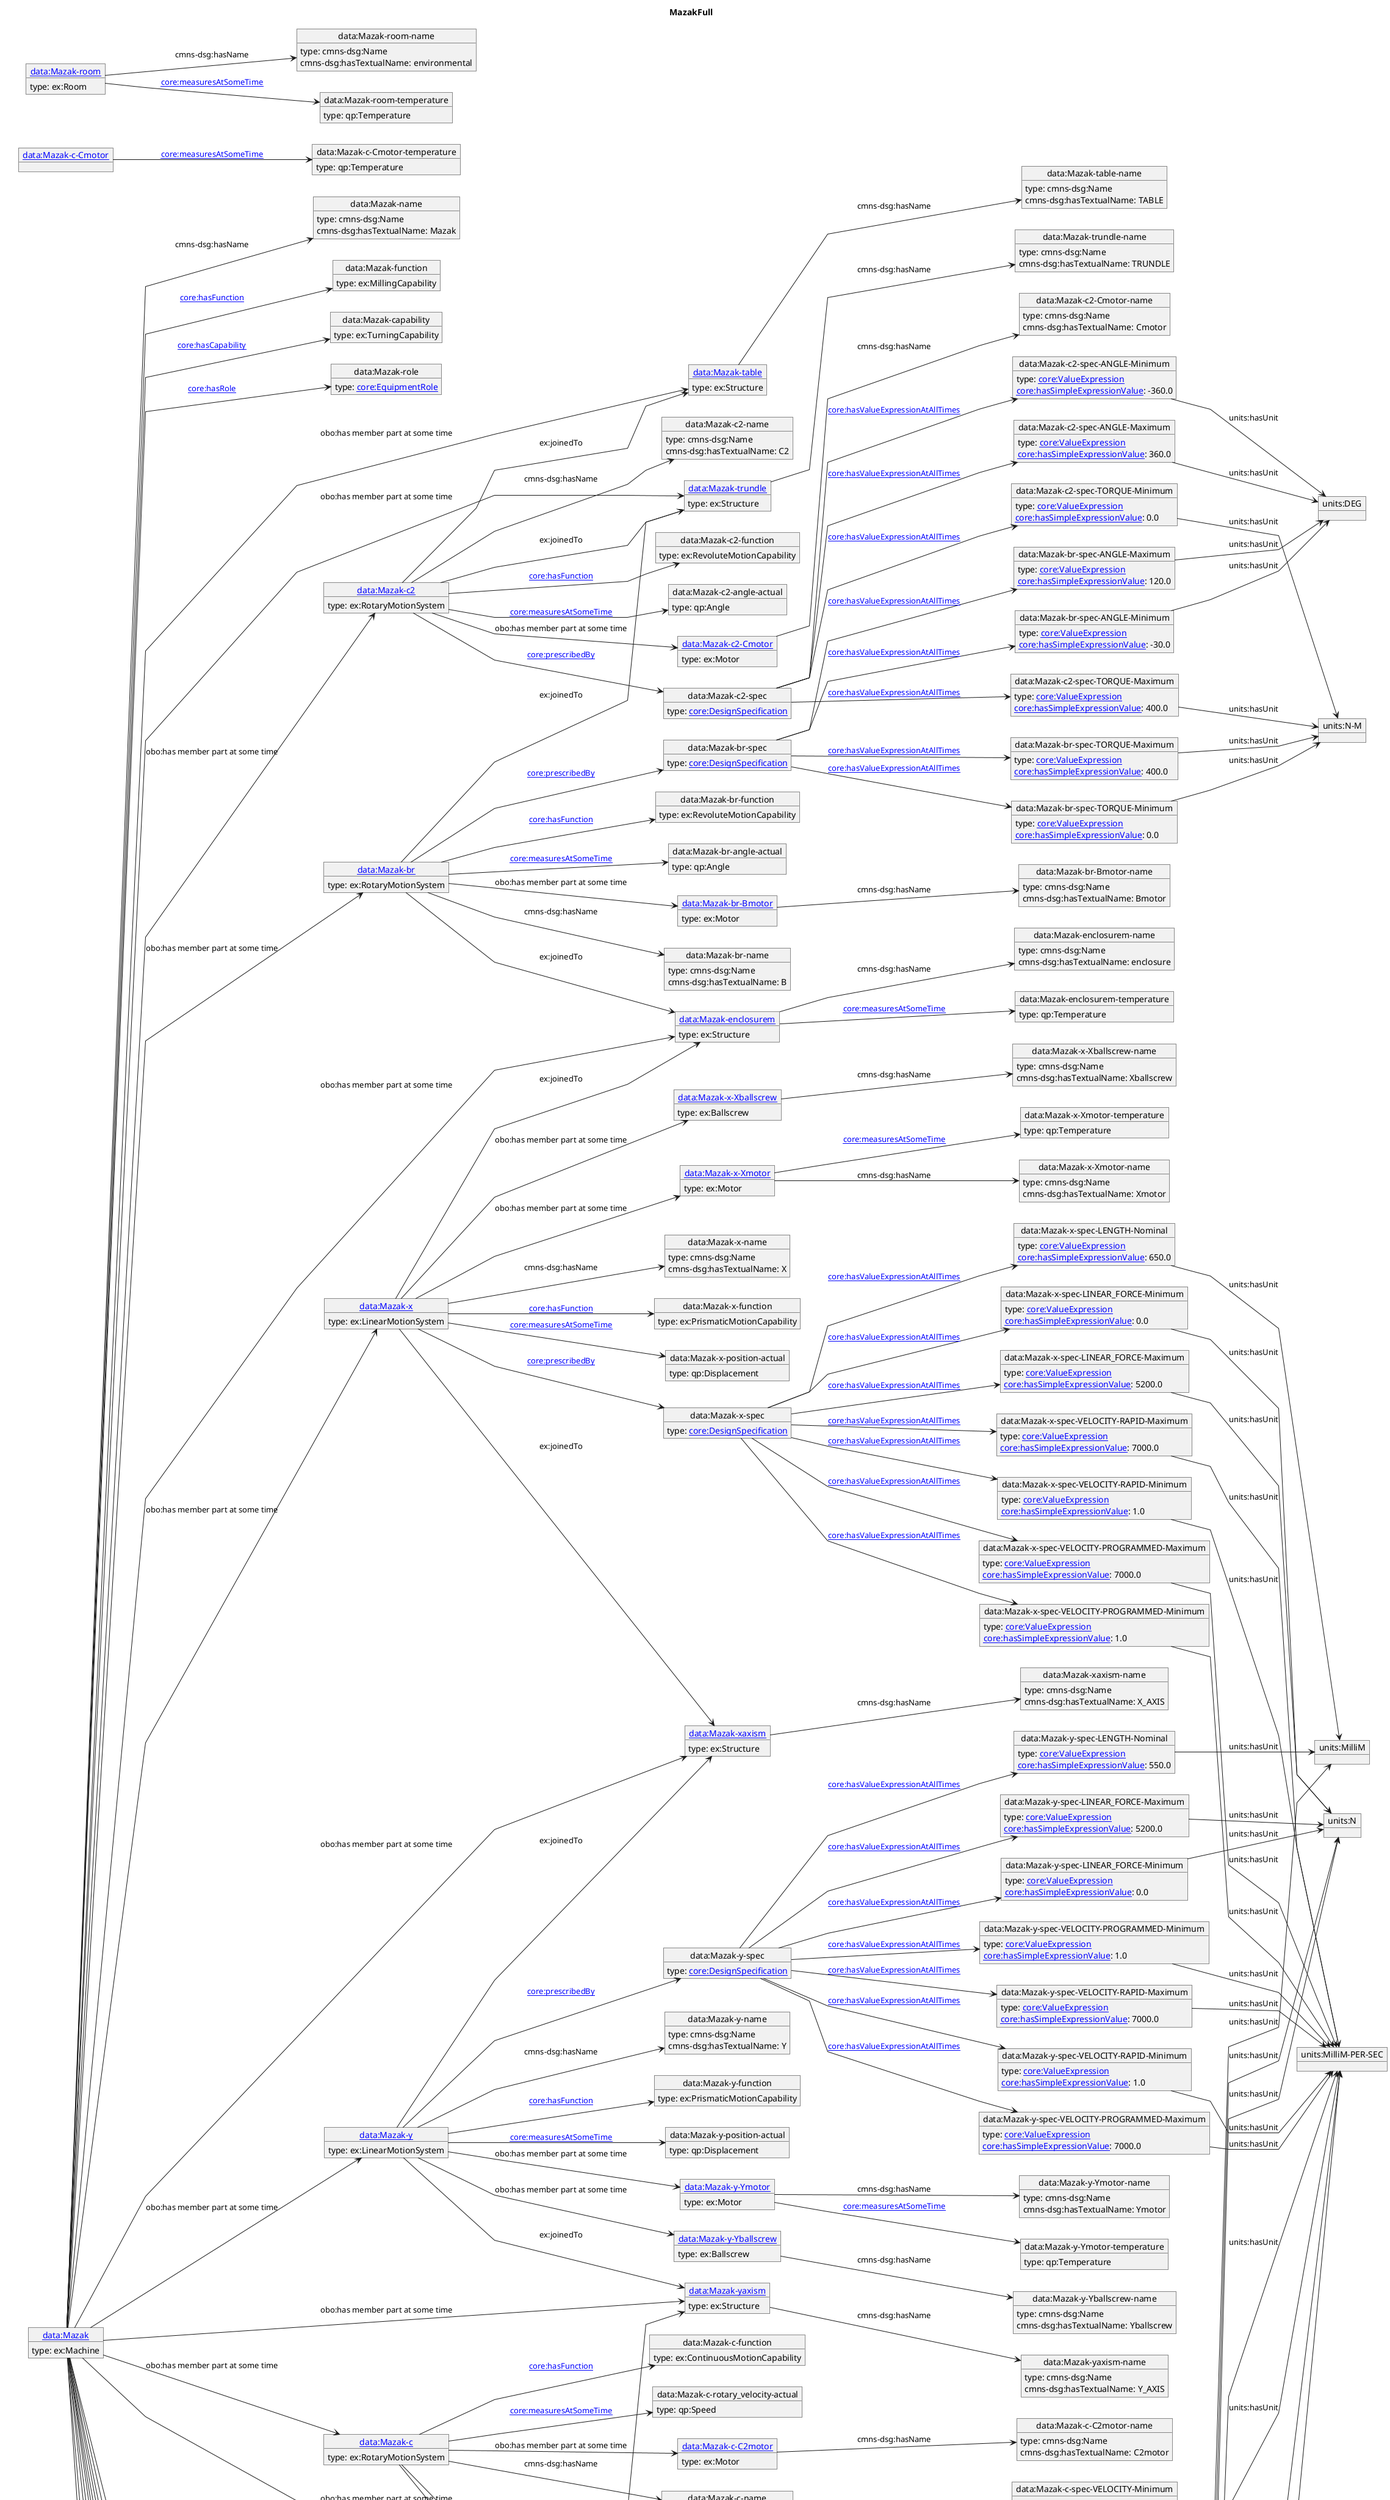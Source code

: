 @startuml
skinparam linetype polyline
left to right direction
title MazakFull
object "data:" as o1 {
 type: owl:Ontology 
}
object "ex:" as o2 
object "[[./Mazak.html data:Mazak]]" as o3 {
 type: ex:Machine 
}
object "data:Mazak-name" as o4 {
 type: cmns-dsg:Name 
}
object "data:Mazak-function" as o5 {
 type: ex:MillingCapability 
}
object "data:Mazak-capability" as o6 {
 type: ex:TurningCapability 
}
object "data:Mazak-role" as o7 {
 type: [[https://spec.industrialontologies.org/ontology/core/Core/EquipmentRole core:EquipmentRole]] 
}
object "[[./Mazak-xaxism.html data:Mazak-xaxism]]" as o8 {
 type: ex:Structure 
}
object "[[./Mazak-yaxism.html data:Mazak-yaxism]]" as o9 {
 type: ex:Structure 
}
object "[[./Mazak-zaxis.html data:Mazak-zaxis]]" as o10 {
 type: ex:Structure 
}
object "[[./Mazak-table.html data:Mazak-table]]" as o11 {
 type: ex:Structure 
}
object "[[./Mazak-trundle.html data:Mazak-trundle]]" as o12 {
 type: ex:Structure 
}
object "[[./Mazak-x.html data:Mazak-x]]" as o13 {
 type: ex:LinearMotionSystem 
}
object "[[./Mazak-y.html data:Mazak-y]]" as o14 {
 type: ex:LinearMotionSystem 
}
object "[[./Mazak-z.html data:Mazak-z]]" as o15 {
 type: ex:LinearMotionSystem 
}
object "[[./Mazak-c.html data:Mazak-c]]" as o16 {
 type: ex:RotaryMotionSystem 
}
object "[[./Mazak-br.html data:Mazak-br]]" as o17 {
 type: ex:RotaryMotionSystem 
}
object "[[./Mazak-c2.html data:Mazak-c2]]" as o18 {
 type: ex:RotaryMotionSystem 
}
object "[[./Mazak-cont.html data:Mazak-cont]]" as o19 {
 type: ex:ControlSystem 
}
object "[[./Mazak-door1.html data:Mazak-door1]]" as o20 {
 type: obo:object 
}
object "[[./Mazak-partocc.html data:Mazak-partocc]]" as o21 {
 type: ex:Part 
}
object "[[./Mazak-elec.html data:Mazak-elec]]" as o22 {
 type: ex:ElectricalSystem 
}
object "[[./Mazak-hydraulic.html data:Mazak-hydraulic]]" as o23 {
 type: ex:HydraulicSystem 
}
object "[[./Mazak-coolant.html data:Mazak-coolant]]" as o24 {
 type: obo:object 
}
object "[[./Mazak-pneumatic.html data:Mazak-pneumatic]]" as o25 {
 type: ex:PneumaticSystem 
}
object "[[./Mazak-lubrication.html data:Mazak-lubrication]]" as o26 {
 type: ex:LubricationSystem 
}
object "[[./Mazak-personnelm.html data:Mazak-personnelm]]" as o27 {
 type: [[https://spec.industrialontologies.org/ontology/core/Core/Person core:Person]] 
}
object "[[./Mazak-procstock.html data:Mazak-procstock]]" as o28 {
 type: ex:Stock 
}
object "[[./Mazak-enclosurem.html data:Mazak-enclosurem]]" as o29 {
 type: ex:Structure 
}
object "data:Mazak-xaxism-name" as o30 {
 type: cmns-dsg:Name 
}
object "data:Mazak-yaxism-name" as o31 {
 type: cmns-dsg:Name 
}
object "data:Mazak-zaxis-name" as o32 {
 type: cmns-dsg:Name 
}
object "data:Mazak-table-name" as o33 {
 type: cmns-dsg:Name 
}
object "data:Mazak-trundle-name" as o34 {
 type: cmns-dsg:Name 
}
object "data:Mazak-x-name" as o35 {
 type: cmns-dsg:Name 
}
object "data:Mazak-x-spec" as o36 {
 type: [[https://spec.industrialontologies.org/ontology/core/Core/DesignSpecification core:DesignSpecification]] 
}
object "data:Mazak-x-function" as o37 {
 type: ex:PrismaticMotionCapability 
}
object "data:Mazak-x-position-actual" as o38 {
 type: qp:Displacement 
}
object "[[./Mazak-x-Xballscrew.html data:Mazak-x-Xballscrew]]" as o39 {
 type: ex:Ballscrew 
}
object "[[./Mazak-x-Xmotor.html data:Mazak-x-Xmotor]]" as o40 {
 type: ex:Motor 
}
object "data:Mazak-x-spec-LENGTH-Nominal" as o41 {
 type: [[https://spec.industrialontologies.org/ontology/core/Core/ValueExpression core:ValueExpression]] 
}
object "data:Mazak-x-spec-LINEAR_FORCE-Maximum" as o42 {
 type: [[https://spec.industrialontologies.org/ontology/core/Core/ValueExpression core:ValueExpression]] 
}
object "data:Mazak-x-spec-LINEAR_FORCE-Minimum" as o43 {
 type: [[https://spec.industrialontologies.org/ontology/core/Core/ValueExpression core:ValueExpression]] 
}
object "data:Mazak-x-spec-VELOCITY-RAPID-Maximum" as o44 {
 type: [[https://spec.industrialontologies.org/ontology/core/Core/ValueExpression core:ValueExpression]] 
}
object "data:Mazak-x-spec-VELOCITY-RAPID-Minimum" as o45 {
 type: [[https://spec.industrialontologies.org/ontology/core/Core/ValueExpression core:ValueExpression]] 
}
object "data:Mazak-x-spec-VELOCITY-PROGRAMMED-Maximum" as o46 {
 type: [[https://spec.industrialontologies.org/ontology/core/Core/ValueExpression core:ValueExpression]] 
}
object "data:Mazak-x-spec-VELOCITY-PROGRAMMED-Minimum" as o47 {
 type: [[https://spec.industrialontologies.org/ontology/core/Core/ValueExpression core:ValueExpression]] 
}
object "units:MilliM" as o48 
object "units:N" as o49 
object "units:MilliM-PER-SEC" as o50 
object "data:Mazak-x-Xmotor-temperature" as o51 {
 type: qp:Temperature 
}
object "data:Mazak-x-Xmotor-name" as o52 {
 type: cmns-dsg:Name 
}
object "data:Mazak-x-Xballscrew-name" as o53 {
 type: cmns-dsg:Name 
}
object "data:Mazak-y-name" as o54 {
 type: cmns-dsg:Name 
}
object "data:Mazak-y-spec" as o55 {
 type: [[https://spec.industrialontologies.org/ontology/core/Core/DesignSpecification core:DesignSpecification]] 
}
object "data:Mazak-y-function" as o56 {
 type: ex:PrismaticMotionCapability 
}
object "data:Mazak-y-position-actual" as o57 {
 type: qp:Displacement 
}
object "[[./Mazak-y-Yballscrew.html data:Mazak-y-Yballscrew]]" as o58 {
 type: ex:Ballscrew 
}
object "[[./Mazak-y-Ymotor.html data:Mazak-y-Ymotor]]" as o59 {
 type: ex:Motor 
}
object "data:Mazak-y-spec-LENGTH-Nominal" as o60 {
 type: [[https://spec.industrialontologies.org/ontology/core/Core/ValueExpression core:ValueExpression]] 
}
object "data:Mazak-y-spec-LINEAR_FORCE-Maximum" as o61 {
 type: [[https://spec.industrialontologies.org/ontology/core/Core/ValueExpression core:ValueExpression]] 
}
object "data:Mazak-y-spec-LINEAR_FORCE-Minimum" as o62 {
 type: [[https://spec.industrialontologies.org/ontology/core/Core/ValueExpression core:ValueExpression]] 
}
object "data:Mazak-y-spec-VELOCITY-RAPID-Maximum" as o63 {
 type: [[https://spec.industrialontologies.org/ontology/core/Core/ValueExpression core:ValueExpression]] 
}
object "data:Mazak-y-spec-VELOCITY-RAPID-Minimum" as o64 {
 type: [[https://spec.industrialontologies.org/ontology/core/Core/ValueExpression core:ValueExpression]] 
}
object "data:Mazak-y-spec-VELOCITY-PROGRAMMED-Maximum" as o65 {
 type: [[https://spec.industrialontologies.org/ontology/core/Core/ValueExpression core:ValueExpression]] 
}
object "data:Mazak-y-spec-VELOCITY-PROGRAMMED-Minimum" as o66 {
 type: [[https://spec.industrialontologies.org/ontology/core/Core/ValueExpression core:ValueExpression]] 
}
object "data:Mazak-y-Ymotor-temperature" as o67 {
 type: qp:Temperature 
}
object "data:Mazak-y-Ymotor-name" as o68 {
 type: cmns-dsg:Name 
}
object "data:Mazak-y-Yballscrew-name" as o69 {
 type: cmns-dsg:Name 
}
object "data:Mazak-z-name" as o70 {
 type: cmns-dsg:Name 
}
object "data:Mazak-z-spec" as o71 {
 type: [[https://spec.industrialontologies.org/ontology/core/Core/DesignSpecification core:DesignSpecification]] 
}
object "data:Mazak-z-function" as o72 {
 type: ex:PrismaticMotionCapability 
}
object "data:Mazak-z-position-actual" as o73 {
 type: qp:Displacement 
}
object "[[./Mazak-z-Zballscrew.html data:Mazak-z-Zballscrew]]" as o74 {
 type: ex:Ballscrew 
}
object "[[./Mazak-z-Zmotor.html data:Mazak-z-Zmotor]]" as o75 {
 type: ex:Motor 
}
object "data:Mazak-z-spec-LENGTH-Nominal" as o76 {
 type: [[https://spec.industrialontologies.org/ontology/core/Core/ValueExpression core:ValueExpression]] 
}
object "data:Mazak-z-spec-LINEAR_FORCE-Maximum" as o77 {
 type: [[https://spec.industrialontologies.org/ontology/core/Core/ValueExpression core:ValueExpression]] 
}
object "data:Mazak-z-spec-LINEAR_FORCE-Minimum" as o78 {
 type: [[https://spec.industrialontologies.org/ontology/core/Core/ValueExpression core:ValueExpression]] 
}
object "data:Mazak-z-spec-VELOCITY-RAPID-Maximum" as o79 {
 type: [[https://spec.industrialontologies.org/ontology/core/Core/ValueExpression core:ValueExpression]] 
}
object "data:Mazak-z-spec-VELOCITY-RAPID-Minimum" as o80 {
 type: [[https://spec.industrialontologies.org/ontology/core/Core/ValueExpression core:ValueExpression]] 
}
object "data:Mazak-z-spec-VELOCITY-PROGRAMMED-Maximum" as o81 {
 type: [[https://spec.industrialontologies.org/ontology/core/Core/ValueExpression core:ValueExpression]] 
}
object "data:Mazak-z-spec-VELOCITY-PROGRAMMED-Minimum" as o82 {
 type: [[https://spec.industrialontologies.org/ontology/core/Core/ValueExpression core:ValueExpression]] 
}
object "data:Mazak-z-Zmotor-temperature" as o83 {
 type: qp:Temperature 
}
object "data:Mazak-z-Zmotor-name" as o84 {
 type: cmns-dsg:Name 
}
object "data:Mazak-z-Zballscrew-name" as o85 {
 type: cmns-dsg:Name 
}
object "data:Mazak-c-name" as o86 {
 type: cmns-dsg:Name 
}
object "data:Mazak-c-spec" as o87 {
 type: [[https://spec.industrialontologies.org/ontology/core/Core/DesignSpecification core:DesignSpecification]] 
}
object "data:Mazak-c-function" as o88 {
 type: ex:ContinuousMotionCapability 
}
object "data:Mazak-c-rotary_velocity-actual" as o89 {
 type: qp:Speed 
}
object "[[./Mazak-c-C2motor.html data:Mazak-c-C2motor]]" as o90 {
 type: ex:Motor 
}
object "data:Mazak-c-spec-VELOCITY-Maximum" as o91 {
 type: [[https://spec.industrialontologies.org/ontology/core/Core/ValueExpression core:ValueExpression]] 
}
object "data:Mazak-c-spec-VELOCITY-Minimum" as o92 {
 type: [[https://spec.industrialontologies.org/ontology/core/Core/ValueExpression core:ValueExpression]] 
}
object "units:REV-PER-MIN" as o93 
object "[[./Mazak-c-Cmotor.html data:Mazak-c-Cmotor]]" as o94 
object "data:Mazak-c-Cmotor-temperature" as o95 {
 type: qp:Temperature 
}
object "data:Mazak-c-C2motor-name" as o96 {
 type: cmns-dsg:Name 
}
object "data:Mazak-br-name" as o97 {
 type: cmns-dsg:Name 
}
object "data:Mazak-br-spec" as o98 {
 type: [[https://spec.industrialontologies.org/ontology/core/Core/DesignSpecification core:DesignSpecification]] 
}
object "data:Mazak-br-function" as o99 {
 type: ex:RevoluteMotionCapability 
}
object "data:Mazak-br-angle-actual" as o100 {
 type: qp:Angle 
}
object "[[./Mazak-br-Bmotor.html data:Mazak-br-Bmotor]]" as o101 {
 type: ex:Motor 
}
object "data:Mazak-br-spec-ANGLE-Maximum" as o102 {
 type: [[https://spec.industrialontologies.org/ontology/core/Core/ValueExpression core:ValueExpression]] 
}
object "data:Mazak-br-spec-ANGLE-Minimum" as o103 {
 type: [[https://spec.industrialontologies.org/ontology/core/Core/ValueExpression core:ValueExpression]] 
}
object "data:Mazak-br-spec-TORQUE-Maximum" as o104 {
 type: [[https://spec.industrialontologies.org/ontology/core/Core/ValueExpression core:ValueExpression]] 
}
object "data:Mazak-br-spec-TORQUE-Minimum" as o105 {
 type: [[https://spec.industrialontologies.org/ontology/core/Core/ValueExpression core:ValueExpression]] 
}
object "units:DEG" as o106 
object "units:N-M" as o107 
object "data:Mazak-br-Bmotor-name" as o108 {
 type: cmns-dsg:Name 
}
object "data:Mazak-c2-name" as o109 {
 type: cmns-dsg:Name 
}
object "data:Mazak-c2-spec" as o110 {
 type: [[https://spec.industrialontologies.org/ontology/core/Core/DesignSpecification core:DesignSpecification]] 
}
object "data:Mazak-c2-function" as o111 {
 type: ex:RevoluteMotionCapability 
}
object "data:Mazak-c2-angle-actual" as o112 {
 type: qp:Angle 
}
object "[[./Mazak-c2-Cmotor.html data:Mazak-c2-Cmotor]]" as o113 {
 type: ex:Motor 
}
object "data:Mazak-c2-spec-ANGLE-Maximum" as o114 {
 type: [[https://spec.industrialontologies.org/ontology/core/Core/ValueExpression core:ValueExpression]] 
}
object "data:Mazak-c2-spec-ANGLE-Minimum" as o115 {
 type: [[https://spec.industrialontologies.org/ontology/core/Core/ValueExpression core:ValueExpression]] 
}
object "data:Mazak-c2-spec-TORQUE-Maximum" as o116 {
 type: [[https://spec.industrialontologies.org/ontology/core/Core/ValueExpression core:ValueExpression]] 
}
object "data:Mazak-c2-spec-TORQUE-Minimum" as o117 {
 type: [[https://spec.industrialontologies.org/ontology/core/Core/ValueExpression core:ValueExpression]] 
}
object "data:Mazak-c2-Cmotor-name" as o118 {
 type: cmns-dsg:Name 
}
object "data:Mazak-cont-name" as o119 {
 type: cmns-dsg:Name 
}
object "[[./Mazak-cont-path1.html data:Mazak-cont-path1]]" as o120 {
 type: ex:ControlSystemPath 
}
object "data:Mazak-cont-path1-name" as o121 {
 type: cmns-dsg:Name 
}
object "data:Mazak-door1-name" as o122 {
 type: cmns-dsg:Name 
}
object "data:Mazak-partocc-name" as o123 {
 type: cmns-dsg:Name 
}
object "data:Mazak-elec-name" as o124 {
 type: cmns-dsg:Name 
}
object "data:Mazak-hydraulic-name" as o125 {
 type: cmns-dsg:Name 
}
object "data:Mazak-coolant-name" as o126 {
 type: cmns-dsg:Name 
}
object "data:Mazak-coolant-temperature" as o127 {
 type: qp:Temperature 
}
object "data:Mazak-pneumatic-name" as o128 {
 type: cmns-dsg:Name 
}
object "data:Mazak-lubrication-name" as o129 {
 type: cmns-dsg:Name 
}
object "[[./Mazak-room.html data:Mazak-room]]" as o130 {
 type: ex:Room 
}
object "data:Mazak-room-name" as o131 {
 type: cmns-dsg:Name 
}
object "data:Mazak-room-temperature" as o132 {
 type: qp:Temperature 
}
object "data:Mazak-personnelm-name" as o133 {
 type: cmns-dsg:Name 
}
object "data:Mazak-procstock-name" as o134 {
 type: cmns-dsg:Name 
}
object "data:Mazak-enclosurem-name" as o135 {
 type: cmns-dsg:Name 
}
object "data:Mazak-enclosurem-temperature" as o136 {
 type: qp:Temperature 
}
o1 : rdfs:label: Machine Ontology
o1 --> o2 : owl:imports
o3 --> o4 : cmns-dsg:hasName
o3 --> o5 : [[https://spec.industrialontologies.org/ontology/core/Core/hasFunction core:hasFunction]]
o3 --> o6 : [[https://spec.industrialontologies.org/ontology/core/Core/hasCapability core:hasCapability]]
o3 --> o7 : [[https://spec.industrialontologies.org/ontology/core/Core/hasRole core:hasRole]]
o3 --> o8 : obo:has member part at some time
o3 --> o9 : obo:has member part at some time
o3 --> o10 : obo:has member part at some time
o3 --> o11 : obo:has member part at some time
o3 --> o12 : obo:has member part at some time
o3 --> o13 : obo:has member part at some time
o3 --> o14 : obo:has member part at some time
o3 --> o15 : obo:has member part at some time
o3 --> o16 : obo:has member part at some time
o3 --> o17 : obo:has member part at some time
o3 --> o18 : obo:has member part at some time
o3 --> o19 : obo:has member part at some time
o3 --> o20 : obo:has member part at some time
o3 --> o21 : obo:has member part at some time
o3 --> o22 : obo:has member part at some time
o3 --> o23 : obo:has member part at some time
o3 --> o24 : obo:has member part at some time
o3 --> o25 : obo:has member part at some time
o3 --> o26 : obo:has member part at some time
o3 --> o27 : obo:has member part at some time
o3 --> o28 : obo:has member part at some time
o3 --> o29 : obo:has member part at some time
o4 : cmns-dsg:hasTextualName: Mazak
o8 --> o30 : cmns-dsg:hasName
o30 : cmns-dsg:hasTextualName: X_AXIS
o9 --> o31 : cmns-dsg:hasName
o31 : cmns-dsg:hasTextualName: Y_AXIS
o10 --> o32 : cmns-dsg:hasName
o32 : cmns-dsg:hasTextualName: Z_AXIS
o11 --> o33 : cmns-dsg:hasName
o33 : cmns-dsg:hasTextualName: TABLE
o12 --> o34 : cmns-dsg:hasName
o34 : cmns-dsg:hasTextualName: TRUNDLE
o13 --> o35 : cmns-dsg:hasName
o13 --> o36 : [[https://spec.industrialontologies.org/ontology/core/Core/prescribedBy core:prescribedBy]]
o13 --> o29 : ex:joinedTo
o13 --> o8 : ex:joinedTo
o13 --> o37 : [[https://spec.industrialontologies.org/ontology/core/Core/hasFunction core:hasFunction]]
o13 --> o38 : [[https://spec.industrialontologies.org/ontology/core/Core/measuresAtSomeTime core:measuresAtSomeTime]]
o13 --> o39 : obo:has member part at some time
o13 --> o40 : obo:has member part at some time
o35 : cmns-dsg:hasTextualName: X
o36 --> o41 : [[https://spec.industrialontologies.org/ontology/core/Core/hasValueExpressionAtAllTimes core:hasValueExpressionAtAllTimes]]
o36 --> o42 : [[https://spec.industrialontologies.org/ontology/core/Core/hasValueExpressionAtAllTimes core:hasValueExpressionAtAllTimes]]
o36 --> o43 : [[https://spec.industrialontologies.org/ontology/core/Core/hasValueExpressionAtAllTimes core:hasValueExpressionAtAllTimes]]
o36 --> o44 : [[https://spec.industrialontologies.org/ontology/core/Core/hasValueExpressionAtAllTimes core:hasValueExpressionAtAllTimes]]
o36 --> o45 : [[https://spec.industrialontologies.org/ontology/core/Core/hasValueExpressionAtAllTimes core:hasValueExpressionAtAllTimes]]
o36 --> o46 : [[https://spec.industrialontologies.org/ontology/core/Core/hasValueExpressionAtAllTimes core:hasValueExpressionAtAllTimes]]
o36 --> o47 : [[https://spec.industrialontologies.org/ontology/core/Core/hasValueExpressionAtAllTimes core:hasValueExpressionAtAllTimes]]
o41 : [[https://spec.industrialontologies.org/ontology/core/Core/hasSimpleExpressionValue core:hasSimpleExpressionValue]]: 650.0
o41 --> o48 : units:hasUnit
o42 : [[https://spec.industrialontologies.org/ontology/core/Core/hasSimpleExpressionValue core:hasSimpleExpressionValue]]: 5200.0
o42 --> o49 : units:hasUnit
o43 : [[https://spec.industrialontologies.org/ontology/core/Core/hasSimpleExpressionValue core:hasSimpleExpressionValue]]: 0.0
o43 --> o49 : units:hasUnit
o44 : [[https://spec.industrialontologies.org/ontology/core/Core/hasSimpleExpressionValue core:hasSimpleExpressionValue]]: 7000.0
o44 --> o50 : units:hasUnit
o45 : [[https://spec.industrialontologies.org/ontology/core/Core/hasSimpleExpressionValue core:hasSimpleExpressionValue]]: 1.0
o45 --> o50 : units:hasUnit
o46 : [[https://spec.industrialontologies.org/ontology/core/Core/hasSimpleExpressionValue core:hasSimpleExpressionValue]]: 7000.0
o46 --> o50 : units:hasUnit
o47 : [[https://spec.industrialontologies.org/ontology/core/Core/hasSimpleExpressionValue core:hasSimpleExpressionValue]]: 1.0
o47 --> o50 : units:hasUnit
o40 --> o51 : [[https://spec.industrialontologies.org/ontology/core/Core/measuresAtSomeTime core:measuresAtSomeTime]]
o40 --> o52 : cmns-dsg:hasName
o39 --> o53 : cmns-dsg:hasName
o53 : cmns-dsg:hasTextualName: Xballscrew
o52 : cmns-dsg:hasTextualName: Xmotor
o14 --> o54 : cmns-dsg:hasName
o14 --> o55 : [[https://spec.industrialontologies.org/ontology/core/Core/prescribedBy core:prescribedBy]]
o14 --> o8 : ex:joinedTo
o14 --> o9 : ex:joinedTo
o14 --> o56 : [[https://spec.industrialontologies.org/ontology/core/Core/hasFunction core:hasFunction]]
o14 --> o57 : [[https://spec.industrialontologies.org/ontology/core/Core/measuresAtSomeTime core:measuresAtSomeTime]]
o14 --> o58 : obo:has member part at some time
o14 --> o59 : obo:has member part at some time
o54 : cmns-dsg:hasTextualName: Y
o55 --> o60 : [[https://spec.industrialontologies.org/ontology/core/Core/hasValueExpressionAtAllTimes core:hasValueExpressionAtAllTimes]]
o55 --> o61 : [[https://spec.industrialontologies.org/ontology/core/Core/hasValueExpressionAtAllTimes core:hasValueExpressionAtAllTimes]]
o55 --> o62 : [[https://spec.industrialontologies.org/ontology/core/Core/hasValueExpressionAtAllTimes core:hasValueExpressionAtAllTimes]]
o55 --> o63 : [[https://spec.industrialontologies.org/ontology/core/Core/hasValueExpressionAtAllTimes core:hasValueExpressionAtAllTimes]]
o55 --> o64 : [[https://spec.industrialontologies.org/ontology/core/Core/hasValueExpressionAtAllTimes core:hasValueExpressionAtAllTimes]]
o55 --> o65 : [[https://spec.industrialontologies.org/ontology/core/Core/hasValueExpressionAtAllTimes core:hasValueExpressionAtAllTimes]]
o55 --> o66 : [[https://spec.industrialontologies.org/ontology/core/Core/hasValueExpressionAtAllTimes core:hasValueExpressionAtAllTimes]]
o60 : [[https://spec.industrialontologies.org/ontology/core/Core/hasSimpleExpressionValue core:hasSimpleExpressionValue]]: 550.0
o60 --> o48 : units:hasUnit
o61 : [[https://spec.industrialontologies.org/ontology/core/Core/hasSimpleExpressionValue core:hasSimpleExpressionValue]]: 5200.0
o61 --> o49 : units:hasUnit
o62 : [[https://spec.industrialontologies.org/ontology/core/Core/hasSimpleExpressionValue core:hasSimpleExpressionValue]]: 0.0
o62 --> o49 : units:hasUnit
o63 : [[https://spec.industrialontologies.org/ontology/core/Core/hasSimpleExpressionValue core:hasSimpleExpressionValue]]: 7000.0
o63 --> o50 : units:hasUnit
o64 : [[https://spec.industrialontologies.org/ontology/core/Core/hasSimpleExpressionValue core:hasSimpleExpressionValue]]: 1.0
o64 --> o50 : units:hasUnit
o65 : [[https://spec.industrialontologies.org/ontology/core/Core/hasSimpleExpressionValue core:hasSimpleExpressionValue]]: 7000.0
o65 --> o50 : units:hasUnit
o66 : [[https://spec.industrialontologies.org/ontology/core/Core/hasSimpleExpressionValue core:hasSimpleExpressionValue]]: 1.0
o66 --> o50 : units:hasUnit
o59 --> o67 : [[https://spec.industrialontologies.org/ontology/core/Core/measuresAtSomeTime core:measuresAtSomeTime]]
o59 --> o68 : cmns-dsg:hasName
o58 --> o69 : cmns-dsg:hasName
o69 : cmns-dsg:hasTextualName: Yballscrew
o68 : cmns-dsg:hasTextualName: Ymotor
o15 --> o70 : cmns-dsg:hasName
o15 --> o71 : [[https://spec.industrialontologies.org/ontology/core/Core/prescribedBy core:prescribedBy]]
o15 --> o9 : ex:joinedTo
o15 --> o10 : ex:joinedTo
o15 --> o72 : [[https://spec.industrialontologies.org/ontology/core/Core/hasFunction core:hasFunction]]
o15 --> o73 : [[https://spec.industrialontologies.org/ontology/core/Core/measuresAtSomeTime core:measuresAtSomeTime]]
o15 --> o74 : obo:has member part at some time
o15 --> o75 : obo:has member part at some time
o70 : cmns-dsg:hasTextualName: Z
o71 --> o76 : [[https://spec.industrialontologies.org/ontology/core/Core/hasValueExpressionAtAllTimes core:hasValueExpressionAtAllTimes]]
o71 --> o77 : [[https://spec.industrialontologies.org/ontology/core/Core/hasValueExpressionAtAllTimes core:hasValueExpressionAtAllTimes]]
o71 --> o78 : [[https://spec.industrialontologies.org/ontology/core/Core/hasValueExpressionAtAllTimes core:hasValueExpressionAtAllTimes]]
o71 --> o79 : [[https://spec.industrialontologies.org/ontology/core/Core/hasValueExpressionAtAllTimes core:hasValueExpressionAtAllTimes]]
o71 --> o80 : [[https://spec.industrialontologies.org/ontology/core/Core/hasValueExpressionAtAllTimes core:hasValueExpressionAtAllTimes]]
o71 --> o81 : [[https://spec.industrialontologies.org/ontology/core/Core/hasValueExpressionAtAllTimes core:hasValueExpressionAtAllTimes]]
o71 --> o82 : [[https://spec.industrialontologies.org/ontology/core/Core/hasValueExpressionAtAllTimes core:hasValueExpressionAtAllTimes]]
o76 : [[https://spec.industrialontologies.org/ontology/core/Core/hasSimpleExpressionValue core:hasSimpleExpressionValue]]: 530.0
o76 --> o48 : units:hasUnit
o77 : [[https://spec.industrialontologies.org/ontology/core/Core/hasSimpleExpressionValue core:hasSimpleExpressionValue]]: 9600.0
o77 --> o49 : units:hasUnit
o78 : [[https://spec.industrialontologies.org/ontology/core/Core/hasSimpleExpressionValue core:hasSimpleExpressionValue]]: 0.0
o78 --> o49 : units:hasUnit
o79 : [[https://spec.industrialontologies.org/ontology/core/Core/hasSimpleExpressionValue core:hasSimpleExpressionValue]]: 7000.0
o79 --> o50 : units:hasUnit
o80 : [[https://spec.industrialontologies.org/ontology/core/Core/hasSimpleExpressionValue core:hasSimpleExpressionValue]]: 1.0
o80 --> o50 : units:hasUnit
o81 : [[https://spec.industrialontologies.org/ontology/core/Core/hasSimpleExpressionValue core:hasSimpleExpressionValue]]: 7000.0
o81 --> o50 : units:hasUnit
o82 : [[https://spec.industrialontologies.org/ontology/core/Core/hasSimpleExpressionValue core:hasSimpleExpressionValue]]: 1.0
o82 --> o50 : units:hasUnit
o75 --> o83 : [[https://spec.industrialontologies.org/ontology/core/Core/measuresAtSomeTime core:measuresAtSomeTime]]
o75 --> o84 : cmns-dsg:hasName
o74 --> o85 : cmns-dsg:hasName
o85 : cmns-dsg:hasTextualName: Zballscrew
o84 : cmns-dsg:hasTextualName: Zmotor
o16 --> o86 : cmns-dsg:hasName
o16 --> o87 : [[https://spec.industrialontologies.org/ontology/core/Core/prescribedBy core:prescribedBy]]
o16 --> o10 : ex:joinedTo
o16 --> o88 : [[https://spec.industrialontologies.org/ontology/core/Core/hasFunction core:hasFunction]]
o16 --> o89 : [[https://spec.industrialontologies.org/ontology/core/Core/measuresAtSomeTime core:measuresAtSomeTime]]
o16 --> o90 : obo:has member part at some time
o86 : cmns-dsg:hasTextualName: C1
o87 --> o91 : [[https://spec.industrialontologies.org/ontology/core/Core/hasValueExpressionAtAllTimes core:hasValueExpressionAtAllTimes]]
o87 --> o92 : [[https://spec.industrialontologies.org/ontology/core/Core/hasValueExpressionAtAllTimes core:hasValueExpressionAtAllTimes]]
o91 : [[https://spec.industrialontologies.org/ontology/core/Core/hasSimpleExpressionValue core:hasSimpleExpressionValue]]: 12000.0
o91 --> o93 : units:hasUnit
o92 : [[https://spec.industrialontologies.org/ontology/core/Core/hasSimpleExpressionValue core:hasSimpleExpressionValue]]: 0.0
o92 --> o93 : units:hasUnit
o94 --> o95 : [[https://spec.industrialontologies.org/ontology/core/Core/measuresAtSomeTime core:measuresAtSomeTime]]
o90 --> o96 : cmns-dsg:hasName
o96 : cmns-dsg:hasTextualName: C2motor
o17 --> o97 : cmns-dsg:hasName
o17 --> o98 : [[https://spec.industrialontologies.org/ontology/core/Core/prescribedBy core:prescribedBy]]
o17 --> o29 : ex:joinedTo
o17 --> o12 : ex:joinedTo
o17 --> o99 : [[https://spec.industrialontologies.org/ontology/core/Core/hasFunction core:hasFunction]]
o17 --> o100 : [[https://spec.industrialontologies.org/ontology/core/Core/measuresAtSomeTime core:measuresAtSomeTime]]
o17 --> o101 : obo:has member part at some time
o97 : cmns-dsg:hasTextualName: B
o98 --> o102 : [[https://spec.industrialontologies.org/ontology/core/Core/hasValueExpressionAtAllTimes core:hasValueExpressionAtAllTimes]]
o98 --> o103 : [[https://spec.industrialontologies.org/ontology/core/Core/hasValueExpressionAtAllTimes core:hasValueExpressionAtAllTimes]]
o98 --> o104 : [[https://spec.industrialontologies.org/ontology/core/Core/hasValueExpressionAtAllTimes core:hasValueExpressionAtAllTimes]]
o98 --> o105 : [[https://spec.industrialontologies.org/ontology/core/Core/hasValueExpressionAtAllTimes core:hasValueExpressionAtAllTimes]]
o102 : [[https://spec.industrialontologies.org/ontology/core/Core/hasSimpleExpressionValue core:hasSimpleExpressionValue]]: 120.0
o102 --> o106 : units:hasUnit
o103 : [[https://spec.industrialontologies.org/ontology/core/Core/hasSimpleExpressionValue core:hasSimpleExpressionValue]]: -30.0
o103 --> o106 : units:hasUnit
o104 : [[https://spec.industrialontologies.org/ontology/core/Core/hasSimpleExpressionValue core:hasSimpleExpressionValue]]: 400.0
o104 --> o107 : units:hasUnit
o105 : [[https://spec.industrialontologies.org/ontology/core/Core/hasSimpleExpressionValue core:hasSimpleExpressionValue]]: 0.0
o105 --> o107 : units:hasUnit
o101 --> o108 : cmns-dsg:hasName
o108 : cmns-dsg:hasTextualName: Bmotor
o18 --> o109 : cmns-dsg:hasName
o18 --> o110 : [[https://spec.industrialontologies.org/ontology/core/Core/prescribedBy core:prescribedBy]]
o18 --> o12 : ex:joinedTo
o18 --> o11 : ex:joinedTo
o18 --> o111 : [[https://spec.industrialontologies.org/ontology/core/Core/hasFunction core:hasFunction]]
o18 --> o112 : [[https://spec.industrialontologies.org/ontology/core/Core/measuresAtSomeTime core:measuresAtSomeTime]]
o18 --> o113 : obo:has member part at some time
o109 : cmns-dsg:hasTextualName: C2
o110 --> o114 : [[https://spec.industrialontologies.org/ontology/core/Core/hasValueExpressionAtAllTimes core:hasValueExpressionAtAllTimes]]
o110 --> o115 : [[https://spec.industrialontologies.org/ontology/core/Core/hasValueExpressionAtAllTimes core:hasValueExpressionAtAllTimes]]
o110 --> o116 : [[https://spec.industrialontologies.org/ontology/core/Core/hasValueExpressionAtAllTimes core:hasValueExpressionAtAllTimes]]
o110 --> o117 : [[https://spec.industrialontologies.org/ontology/core/Core/hasValueExpressionAtAllTimes core:hasValueExpressionAtAllTimes]]
o114 : [[https://spec.industrialontologies.org/ontology/core/Core/hasSimpleExpressionValue core:hasSimpleExpressionValue]]: 360.0
o114 --> o106 : units:hasUnit
o115 : [[https://spec.industrialontologies.org/ontology/core/Core/hasSimpleExpressionValue core:hasSimpleExpressionValue]]: -360.0
o115 --> o106 : units:hasUnit
o116 : [[https://spec.industrialontologies.org/ontology/core/Core/hasSimpleExpressionValue core:hasSimpleExpressionValue]]: 400.0
o116 --> o107 : units:hasUnit
o117 : [[https://spec.industrialontologies.org/ontology/core/Core/hasSimpleExpressionValue core:hasSimpleExpressionValue]]: 0.0
o117 --> o107 : units:hasUnit
o113 --> o118 : cmns-dsg:hasName
o118 : cmns-dsg:hasTextualName: Cmotor
o19 --> o119 : cmns-dsg:hasName
o19 --> o120 : obo:has member part at some time
o119 : cmns-dsg:hasTextualName: controller
o120 --> o121 : cmns-dsg:hasName
o121 : cmns-dsg:hasTextualName: path
o20 --> o122 : cmns-dsg:hasName
o122 : cmns-dsg:hasTextualName: door
o21 --> o123 : cmns-dsg:hasName
o123 : cmns-dsg:hasTextualName: partocc
o22 --> o124 : cmns-dsg:hasName
o124 : cmns-dsg:hasTextualName: electric
o23 --> o125 : cmns-dsg:hasName
o125 : cmns-dsg:hasTextualName: hydraulic
o24 --> o126 : cmns-dsg:hasName
o24 --> o127 : [[https://spec.industrialontologies.org/ontology/core/Core/measuresAtSomeTime core:measuresAtSomeTime]]
o126 : cmns-dsg:hasTextualName: coolant
o25 --> o128 : cmns-dsg:hasName
o128 : cmns-dsg:hasTextualName: pneumatic
o26 --> o129 : cmns-dsg:hasName
o129 : cmns-dsg:hasTextualName: lubrication
o130 --> o131 : cmns-dsg:hasName
o130 --> o132 : [[https://spec.industrialontologies.org/ontology/core/Core/measuresAtSomeTime core:measuresAtSomeTime]]
o131 : cmns-dsg:hasTextualName: environmental
o27 --> o133 : cmns-dsg:hasName
o133 : cmns-dsg:hasTextualName: personnel
o28 --> o134 : cmns-dsg:hasName
o134 : cmns-dsg:hasTextualName: stock
o29 --> o135 : cmns-dsg:hasName
o29 --> o136 : [[https://spec.industrialontologies.org/ontology/core/Core/measuresAtSomeTime core:measuresAtSomeTime]]
o135 : cmns-dsg:hasTextualName: enclosure
@enduml
